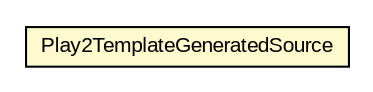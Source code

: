 #!/usr/local/bin/dot
#
# Class diagram 
# Generated by UMLGraph version R5_6-24-gf6e263 (http://www.umlgraph.org/)
#

digraph G {
	edge [fontname="arial",fontsize=10,labelfontname="arial",labelfontsize=10];
	node [fontname="arial",fontsize=10,shape=plaintext];
	nodesep=0.25;
	ranksep=0.5;
	// com.google.code.play2.spm.template.Play2TemplateGeneratedSource
	c51 [label=<<table title="com.google.code.play2.spm.template.Play2TemplateGeneratedSource" border="0" cellborder="1" cellspacing="0" cellpadding="2" port="p" bgcolor="lemonChiffon" href="./Play2TemplateGeneratedSource.html">
		<tr><td><table border="0" cellspacing="0" cellpadding="1">
<tr><td align="center" balign="center"> Play2TemplateGeneratedSource </td></tr>
		</table></td></tr>
		</table>>, URL="./Play2TemplateGeneratedSource.html", fontname="arial", fontcolor="black", fontsize=10.0];
}

